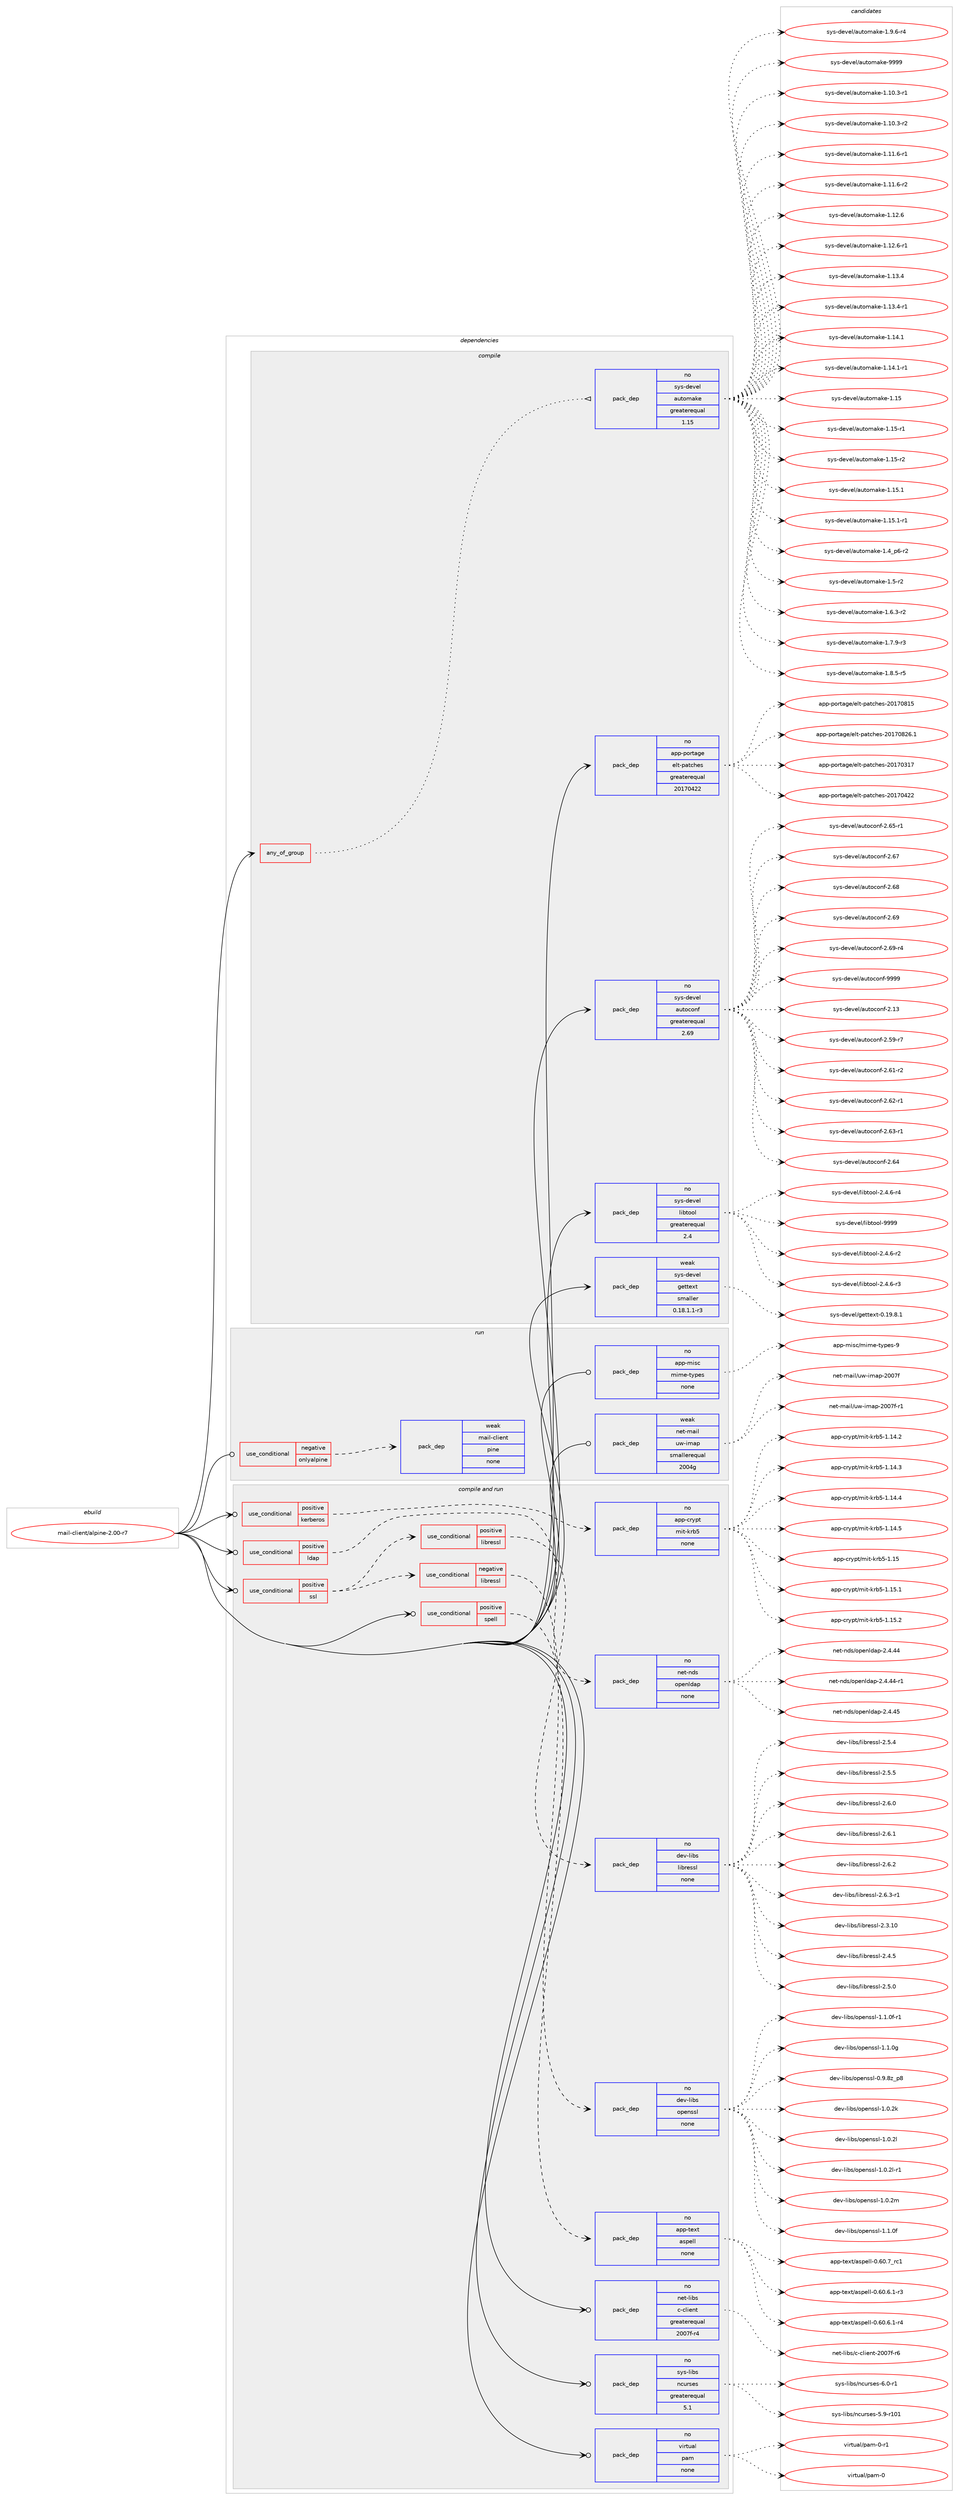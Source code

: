 digraph prolog {

# *************
# Graph options
# *************

newrank=true;
concentrate=true;
compound=true;
graph [rankdir=LR,fontname=Helvetica,fontsize=10,ranksep=1.5];#, ranksep=2.5, nodesep=0.2];
edge  [arrowhead=vee];
node  [fontname=Helvetica,fontsize=10];

# **********
# The ebuild
# **********

subgraph cluster_leftcol {
color=gray;
rank=same;
label=<<i>ebuild</i>>;
id [label="mail-client/alpine-2.00-r7", color=red, width=4, href="../mail-client/alpine-2.00-r7.svg"];
}

# ****************
# The dependencies
# ****************

subgraph cluster_midcol {
color=gray;
label=<<i>dependencies</i>>;
subgraph cluster_compile {
fillcolor="#eeeeee";
style=filled;
label=<<i>compile</i>>;
subgraph any4943 {
dependency339562 [label=<<TABLE BORDER="0" CELLBORDER="1" CELLSPACING="0" CELLPADDING="4"><TR><TD CELLPADDING="10">any_of_group</TD></TR></TABLE>>, shape=none, color=red];subgraph pack249777 {
dependency339563 [label=<<TABLE BORDER="0" CELLBORDER="1" CELLSPACING="0" CELLPADDING="4" WIDTH="220"><TR><TD ROWSPAN="6" CELLPADDING="30">pack_dep</TD></TR><TR><TD WIDTH="110">no</TD></TR><TR><TD>sys-devel</TD></TR><TR><TD>automake</TD></TR><TR><TD>greaterequal</TD></TR><TR><TD>1.15</TD></TR></TABLE>>, shape=none, color=blue];
}
dependency339562:e -> dependency339563:w [weight=20,style="dotted",arrowhead="oinv"];
}
id:e -> dependency339562:w [weight=20,style="solid",arrowhead="vee"];
subgraph pack249778 {
dependency339564 [label=<<TABLE BORDER="0" CELLBORDER="1" CELLSPACING="0" CELLPADDING="4" WIDTH="220"><TR><TD ROWSPAN="6" CELLPADDING="30">pack_dep</TD></TR><TR><TD WIDTH="110">no</TD></TR><TR><TD>app-portage</TD></TR><TR><TD>elt-patches</TD></TR><TR><TD>greaterequal</TD></TR><TR><TD>20170422</TD></TR></TABLE>>, shape=none, color=blue];
}
id:e -> dependency339564:w [weight=20,style="solid",arrowhead="vee"];
subgraph pack249779 {
dependency339565 [label=<<TABLE BORDER="0" CELLBORDER="1" CELLSPACING="0" CELLPADDING="4" WIDTH="220"><TR><TD ROWSPAN="6" CELLPADDING="30">pack_dep</TD></TR><TR><TD WIDTH="110">no</TD></TR><TR><TD>sys-devel</TD></TR><TR><TD>autoconf</TD></TR><TR><TD>greaterequal</TD></TR><TR><TD>2.69</TD></TR></TABLE>>, shape=none, color=blue];
}
id:e -> dependency339565:w [weight=20,style="solid",arrowhead="vee"];
subgraph pack249780 {
dependency339566 [label=<<TABLE BORDER="0" CELLBORDER="1" CELLSPACING="0" CELLPADDING="4" WIDTH="220"><TR><TD ROWSPAN="6" CELLPADDING="30">pack_dep</TD></TR><TR><TD WIDTH="110">no</TD></TR><TR><TD>sys-devel</TD></TR><TR><TD>libtool</TD></TR><TR><TD>greaterequal</TD></TR><TR><TD>2.4</TD></TR></TABLE>>, shape=none, color=blue];
}
id:e -> dependency339566:w [weight=20,style="solid",arrowhead="vee"];
subgraph pack249781 {
dependency339567 [label=<<TABLE BORDER="0" CELLBORDER="1" CELLSPACING="0" CELLPADDING="4" WIDTH="220"><TR><TD ROWSPAN="6" CELLPADDING="30">pack_dep</TD></TR><TR><TD WIDTH="110">weak</TD></TR><TR><TD>sys-devel</TD></TR><TR><TD>gettext</TD></TR><TR><TD>smaller</TD></TR><TR><TD>0.18.1.1-r3</TD></TR></TABLE>>, shape=none, color=blue];
}
id:e -> dependency339567:w [weight=20,style="solid",arrowhead="vee"];
}
subgraph cluster_compileandrun {
fillcolor="#eeeeee";
style=filled;
label=<<i>compile and run</i>>;
subgraph cond84741 {
dependency339568 [label=<<TABLE BORDER="0" CELLBORDER="1" CELLSPACING="0" CELLPADDING="4"><TR><TD ROWSPAN="3" CELLPADDING="10">use_conditional</TD></TR><TR><TD>positive</TD></TR><TR><TD>kerberos</TD></TR></TABLE>>, shape=none, color=red];
subgraph pack249782 {
dependency339569 [label=<<TABLE BORDER="0" CELLBORDER="1" CELLSPACING="0" CELLPADDING="4" WIDTH="220"><TR><TD ROWSPAN="6" CELLPADDING="30">pack_dep</TD></TR><TR><TD WIDTH="110">no</TD></TR><TR><TD>app-crypt</TD></TR><TR><TD>mit-krb5</TD></TR><TR><TD>none</TD></TR><TR><TD></TD></TR></TABLE>>, shape=none, color=blue];
}
dependency339568:e -> dependency339569:w [weight=20,style="dashed",arrowhead="vee"];
}
id:e -> dependency339568:w [weight=20,style="solid",arrowhead="odotvee"];
subgraph cond84742 {
dependency339570 [label=<<TABLE BORDER="0" CELLBORDER="1" CELLSPACING="0" CELLPADDING="4"><TR><TD ROWSPAN="3" CELLPADDING="10">use_conditional</TD></TR><TR><TD>positive</TD></TR><TR><TD>ldap</TD></TR></TABLE>>, shape=none, color=red];
subgraph pack249783 {
dependency339571 [label=<<TABLE BORDER="0" CELLBORDER="1" CELLSPACING="0" CELLPADDING="4" WIDTH="220"><TR><TD ROWSPAN="6" CELLPADDING="30">pack_dep</TD></TR><TR><TD WIDTH="110">no</TD></TR><TR><TD>net-nds</TD></TR><TR><TD>openldap</TD></TR><TR><TD>none</TD></TR><TR><TD></TD></TR></TABLE>>, shape=none, color=blue];
}
dependency339570:e -> dependency339571:w [weight=20,style="dashed",arrowhead="vee"];
}
id:e -> dependency339570:w [weight=20,style="solid",arrowhead="odotvee"];
subgraph cond84743 {
dependency339572 [label=<<TABLE BORDER="0" CELLBORDER="1" CELLSPACING="0" CELLPADDING="4"><TR><TD ROWSPAN="3" CELLPADDING="10">use_conditional</TD></TR><TR><TD>positive</TD></TR><TR><TD>spell</TD></TR></TABLE>>, shape=none, color=red];
subgraph pack249784 {
dependency339573 [label=<<TABLE BORDER="0" CELLBORDER="1" CELLSPACING="0" CELLPADDING="4" WIDTH="220"><TR><TD ROWSPAN="6" CELLPADDING="30">pack_dep</TD></TR><TR><TD WIDTH="110">no</TD></TR><TR><TD>app-text</TD></TR><TR><TD>aspell</TD></TR><TR><TD>none</TD></TR><TR><TD></TD></TR></TABLE>>, shape=none, color=blue];
}
dependency339572:e -> dependency339573:w [weight=20,style="dashed",arrowhead="vee"];
}
id:e -> dependency339572:w [weight=20,style="solid",arrowhead="odotvee"];
subgraph cond84744 {
dependency339574 [label=<<TABLE BORDER="0" CELLBORDER="1" CELLSPACING="0" CELLPADDING="4"><TR><TD ROWSPAN="3" CELLPADDING="10">use_conditional</TD></TR><TR><TD>positive</TD></TR><TR><TD>ssl</TD></TR></TABLE>>, shape=none, color=red];
subgraph cond84745 {
dependency339575 [label=<<TABLE BORDER="0" CELLBORDER="1" CELLSPACING="0" CELLPADDING="4"><TR><TD ROWSPAN="3" CELLPADDING="10">use_conditional</TD></TR><TR><TD>negative</TD></TR><TR><TD>libressl</TD></TR></TABLE>>, shape=none, color=red];
subgraph pack249785 {
dependency339576 [label=<<TABLE BORDER="0" CELLBORDER="1" CELLSPACING="0" CELLPADDING="4" WIDTH="220"><TR><TD ROWSPAN="6" CELLPADDING="30">pack_dep</TD></TR><TR><TD WIDTH="110">no</TD></TR><TR><TD>dev-libs</TD></TR><TR><TD>openssl</TD></TR><TR><TD>none</TD></TR><TR><TD></TD></TR></TABLE>>, shape=none, color=blue];
}
dependency339575:e -> dependency339576:w [weight=20,style="dashed",arrowhead="vee"];
}
dependency339574:e -> dependency339575:w [weight=20,style="dashed",arrowhead="vee"];
subgraph cond84746 {
dependency339577 [label=<<TABLE BORDER="0" CELLBORDER="1" CELLSPACING="0" CELLPADDING="4"><TR><TD ROWSPAN="3" CELLPADDING="10">use_conditional</TD></TR><TR><TD>positive</TD></TR><TR><TD>libressl</TD></TR></TABLE>>, shape=none, color=red];
subgraph pack249786 {
dependency339578 [label=<<TABLE BORDER="0" CELLBORDER="1" CELLSPACING="0" CELLPADDING="4" WIDTH="220"><TR><TD ROWSPAN="6" CELLPADDING="30">pack_dep</TD></TR><TR><TD WIDTH="110">no</TD></TR><TR><TD>dev-libs</TD></TR><TR><TD>libressl</TD></TR><TR><TD>none</TD></TR><TR><TD></TD></TR></TABLE>>, shape=none, color=blue];
}
dependency339577:e -> dependency339578:w [weight=20,style="dashed",arrowhead="vee"];
}
dependency339574:e -> dependency339577:w [weight=20,style="dashed",arrowhead="vee"];
}
id:e -> dependency339574:w [weight=20,style="solid",arrowhead="odotvee"];
subgraph pack249787 {
dependency339579 [label=<<TABLE BORDER="0" CELLBORDER="1" CELLSPACING="0" CELLPADDING="4" WIDTH="220"><TR><TD ROWSPAN="6" CELLPADDING="30">pack_dep</TD></TR><TR><TD WIDTH="110">no</TD></TR><TR><TD>net-libs</TD></TR><TR><TD>c-client</TD></TR><TR><TD>greaterequal</TD></TR><TR><TD>2007f-r4</TD></TR></TABLE>>, shape=none, color=blue];
}
id:e -> dependency339579:w [weight=20,style="solid",arrowhead="odotvee"];
subgraph pack249788 {
dependency339580 [label=<<TABLE BORDER="0" CELLBORDER="1" CELLSPACING="0" CELLPADDING="4" WIDTH="220"><TR><TD ROWSPAN="6" CELLPADDING="30">pack_dep</TD></TR><TR><TD WIDTH="110">no</TD></TR><TR><TD>sys-libs</TD></TR><TR><TD>ncurses</TD></TR><TR><TD>greaterequal</TD></TR><TR><TD>5.1</TD></TR></TABLE>>, shape=none, color=blue];
}
id:e -> dependency339580:w [weight=20,style="solid",arrowhead="odotvee"];
subgraph pack249789 {
dependency339581 [label=<<TABLE BORDER="0" CELLBORDER="1" CELLSPACING="0" CELLPADDING="4" WIDTH="220"><TR><TD ROWSPAN="6" CELLPADDING="30">pack_dep</TD></TR><TR><TD WIDTH="110">no</TD></TR><TR><TD>virtual</TD></TR><TR><TD>pam</TD></TR><TR><TD>none</TD></TR><TR><TD></TD></TR></TABLE>>, shape=none, color=blue];
}
id:e -> dependency339581:w [weight=20,style="solid",arrowhead="odotvee"];
}
subgraph cluster_run {
fillcolor="#eeeeee";
style=filled;
label=<<i>run</i>>;
subgraph cond84747 {
dependency339582 [label=<<TABLE BORDER="0" CELLBORDER="1" CELLSPACING="0" CELLPADDING="4"><TR><TD ROWSPAN="3" CELLPADDING="10">use_conditional</TD></TR><TR><TD>negative</TD></TR><TR><TD>onlyalpine</TD></TR></TABLE>>, shape=none, color=red];
subgraph pack249790 {
dependency339583 [label=<<TABLE BORDER="0" CELLBORDER="1" CELLSPACING="0" CELLPADDING="4" WIDTH="220"><TR><TD ROWSPAN="6" CELLPADDING="30">pack_dep</TD></TR><TR><TD WIDTH="110">weak</TD></TR><TR><TD>mail-client</TD></TR><TR><TD>pine</TD></TR><TR><TD>none</TD></TR><TR><TD></TD></TR></TABLE>>, shape=none, color=blue];
}
dependency339582:e -> dependency339583:w [weight=20,style="dashed",arrowhead="vee"];
}
id:e -> dependency339582:w [weight=20,style="solid",arrowhead="odot"];
subgraph pack249791 {
dependency339584 [label=<<TABLE BORDER="0" CELLBORDER="1" CELLSPACING="0" CELLPADDING="4" WIDTH="220"><TR><TD ROWSPAN="6" CELLPADDING="30">pack_dep</TD></TR><TR><TD WIDTH="110">no</TD></TR><TR><TD>app-misc</TD></TR><TR><TD>mime-types</TD></TR><TR><TD>none</TD></TR><TR><TD></TD></TR></TABLE>>, shape=none, color=blue];
}
id:e -> dependency339584:w [weight=20,style="solid",arrowhead="odot"];
subgraph pack249792 {
dependency339585 [label=<<TABLE BORDER="0" CELLBORDER="1" CELLSPACING="0" CELLPADDING="4" WIDTH="220"><TR><TD ROWSPAN="6" CELLPADDING="30">pack_dep</TD></TR><TR><TD WIDTH="110">weak</TD></TR><TR><TD>net-mail</TD></TR><TR><TD>uw-imap</TD></TR><TR><TD>smallerequal</TD></TR><TR><TD>2004g</TD></TR></TABLE>>, shape=none, color=blue];
}
id:e -> dependency339585:w [weight=20,style="solid",arrowhead="odot"];
}
}

# **************
# The candidates
# **************

subgraph cluster_choices {
rank=same;
color=gray;
label=<<i>candidates</i>>;

subgraph choice249777 {
color=black;
nodesep=1;
choice11512111545100101118101108479711711611110997107101454946494846514511449 [label="sys-devel/automake-1.10.3-r1", color=red, width=4,href="../sys-devel/automake-1.10.3-r1.svg"];
choice11512111545100101118101108479711711611110997107101454946494846514511450 [label="sys-devel/automake-1.10.3-r2", color=red, width=4,href="../sys-devel/automake-1.10.3-r2.svg"];
choice11512111545100101118101108479711711611110997107101454946494946544511449 [label="sys-devel/automake-1.11.6-r1", color=red, width=4,href="../sys-devel/automake-1.11.6-r1.svg"];
choice11512111545100101118101108479711711611110997107101454946494946544511450 [label="sys-devel/automake-1.11.6-r2", color=red, width=4,href="../sys-devel/automake-1.11.6-r2.svg"];
choice1151211154510010111810110847971171161111099710710145494649504654 [label="sys-devel/automake-1.12.6", color=red, width=4,href="../sys-devel/automake-1.12.6.svg"];
choice11512111545100101118101108479711711611110997107101454946495046544511449 [label="sys-devel/automake-1.12.6-r1", color=red, width=4,href="../sys-devel/automake-1.12.6-r1.svg"];
choice1151211154510010111810110847971171161111099710710145494649514652 [label="sys-devel/automake-1.13.4", color=red, width=4,href="../sys-devel/automake-1.13.4.svg"];
choice11512111545100101118101108479711711611110997107101454946495146524511449 [label="sys-devel/automake-1.13.4-r1", color=red, width=4,href="../sys-devel/automake-1.13.4-r1.svg"];
choice1151211154510010111810110847971171161111099710710145494649524649 [label="sys-devel/automake-1.14.1", color=red, width=4,href="../sys-devel/automake-1.14.1.svg"];
choice11512111545100101118101108479711711611110997107101454946495246494511449 [label="sys-devel/automake-1.14.1-r1", color=red, width=4,href="../sys-devel/automake-1.14.1-r1.svg"];
choice115121115451001011181011084797117116111109971071014549464953 [label="sys-devel/automake-1.15", color=red, width=4,href="../sys-devel/automake-1.15.svg"];
choice1151211154510010111810110847971171161111099710710145494649534511449 [label="sys-devel/automake-1.15-r1", color=red, width=4,href="../sys-devel/automake-1.15-r1.svg"];
choice1151211154510010111810110847971171161111099710710145494649534511450 [label="sys-devel/automake-1.15-r2", color=red, width=4,href="../sys-devel/automake-1.15-r2.svg"];
choice1151211154510010111810110847971171161111099710710145494649534649 [label="sys-devel/automake-1.15.1", color=red, width=4,href="../sys-devel/automake-1.15.1.svg"];
choice11512111545100101118101108479711711611110997107101454946495346494511449 [label="sys-devel/automake-1.15.1-r1", color=red, width=4,href="../sys-devel/automake-1.15.1-r1.svg"];
choice115121115451001011181011084797117116111109971071014549465295112544511450 [label="sys-devel/automake-1.4_p6-r2", color=red, width=4,href="../sys-devel/automake-1.4_p6-r2.svg"];
choice11512111545100101118101108479711711611110997107101454946534511450 [label="sys-devel/automake-1.5-r2", color=red, width=4,href="../sys-devel/automake-1.5-r2.svg"];
choice115121115451001011181011084797117116111109971071014549465446514511450 [label="sys-devel/automake-1.6.3-r2", color=red, width=4,href="../sys-devel/automake-1.6.3-r2.svg"];
choice115121115451001011181011084797117116111109971071014549465546574511451 [label="sys-devel/automake-1.7.9-r3", color=red, width=4,href="../sys-devel/automake-1.7.9-r3.svg"];
choice115121115451001011181011084797117116111109971071014549465646534511453 [label="sys-devel/automake-1.8.5-r5", color=red, width=4,href="../sys-devel/automake-1.8.5-r5.svg"];
choice115121115451001011181011084797117116111109971071014549465746544511452 [label="sys-devel/automake-1.9.6-r4", color=red, width=4,href="../sys-devel/automake-1.9.6-r4.svg"];
choice115121115451001011181011084797117116111109971071014557575757 [label="sys-devel/automake-9999", color=red, width=4,href="../sys-devel/automake-9999.svg"];
dependency339563:e -> choice11512111545100101118101108479711711611110997107101454946494846514511449:w [style=dotted,weight="100"];
dependency339563:e -> choice11512111545100101118101108479711711611110997107101454946494846514511450:w [style=dotted,weight="100"];
dependency339563:e -> choice11512111545100101118101108479711711611110997107101454946494946544511449:w [style=dotted,weight="100"];
dependency339563:e -> choice11512111545100101118101108479711711611110997107101454946494946544511450:w [style=dotted,weight="100"];
dependency339563:e -> choice1151211154510010111810110847971171161111099710710145494649504654:w [style=dotted,weight="100"];
dependency339563:e -> choice11512111545100101118101108479711711611110997107101454946495046544511449:w [style=dotted,weight="100"];
dependency339563:e -> choice1151211154510010111810110847971171161111099710710145494649514652:w [style=dotted,weight="100"];
dependency339563:e -> choice11512111545100101118101108479711711611110997107101454946495146524511449:w [style=dotted,weight="100"];
dependency339563:e -> choice1151211154510010111810110847971171161111099710710145494649524649:w [style=dotted,weight="100"];
dependency339563:e -> choice11512111545100101118101108479711711611110997107101454946495246494511449:w [style=dotted,weight="100"];
dependency339563:e -> choice115121115451001011181011084797117116111109971071014549464953:w [style=dotted,weight="100"];
dependency339563:e -> choice1151211154510010111810110847971171161111099710710145494649534511449:w [style=dotted,weight="100"];
dependency339563:e -> choice1151211154510010111810110847971171161111099710710145494649534511450:w [style=dotted,weight="100"];
dependency339563:e -> choice1151211154510010111810110847971171161111099710710145494649534649:w [style=dotted,weight="100"];
dependency339563:e -> choice11512111545100101118101108479711711611110997107101454946495346494511449:w [style=dotted,weight="100"];
dependency339563:e -> choice115121115451001011181011084797117116111109971071014549465295112544511450:w [style=dotted,weight="100"];
dependency339563:e -> choice11512111545100101118101108479711711611110997107101454946534511450:w [style=dotted,weight="100"];
dependency339563:e -> choice115121115451001011181011084797117116111109971071014549465446514511450:w [style=dotted,weight="100"];
dependency339563:e -> choice115121115451001011181011084797117116111109971071014549465546574511451:w [style=dotted,weight="100"];
dependency339563:e -> choice115121115451001011181011084797117116111109971071014549465646534511453:w [style=dotted,weight="100"];
dependency339563:e -> choice115121115451001011181011084797117116111109971071014549465746544511452:w [style=dotted,weight="100"];
dependency339563:e -> choice115121115451001011181011084797117116111109971071014557575757:w [style=dotted,weight="100"];
}
subgraph choice249778 {
color=black;
nodesep=1;
choice97112112451121111141169710310147101108116451129711699104101115455048495548514955 [label="app-portage/elt-patches-20170317", color=red, width=4,href="../app-portage/elt-patches-20170317.svg"];
choice97112112451121111141169710310147101108116451129711699104101115455048495548525050 [label="app-portage/elt-patches-20170422", color=red, width=4,href="../app-portage/elt-patches-20170422.svg"];
choice97112112451121111141169710310147101108116451129711699104101115455048495548564953 [label="app-portage/elt-patches-20170815", color=red, width=4,href="../app-portage/elt-patches-20170815.svg"];
choice971121124511211111411697103101471011081164511297116991041011154550484955485650544649 [label="app-portage/elt-patches-20170826.1", color=red, width=4,href="../app-portage/elt-patches-20170826.1.svg"];
dependency339564:e -> choice97112112451121111141169710310147101108116451129711699104101115455048495548514955:w [style=dotted,weight="100"];
dependency339564:e -> choice97112112451121111141169710310147101108116451129711699104101115455048495548525050:w [style=dotted,weight="100"];
dependency339564:e -> choice97112112451121111141169710310147101108116451129711699104101115455048495548564953:w [style=dotted,weight="100"];
dependency339564:e -> choice971121124511211111411697103101471011081164511297116991041011154550484955485650544649:w [style=dotted,weight="100"];
}
subgraph choice249779 {
color=black;
nodesep=1;
choice115121115451001011181011084797117116111991111101024550464951 [label="sys-devel/autoconf-2.13", color=red, width=4,href="../sys-devel/autoconf-2.13.svg"];
choice1151211154510010111810110847971171161119911111010245504653574511455 [label="sys-devel/autoconf-2.59-r7", color=red, width=4,href="../sys-devel/autoconf-2.59-r7.svg"];
choice1151211154510010111810110847971171161119911111010245504654494511450 [label="sys-devel/autoconf-2.61-r2", color=red, width=4,href="../sys-devel/autoconf-2.61-r2.svg"];
choice1151211154510010111810110847971171161119911111010245504654504511449 [label="sys-devel/autoconf-2.62-r1", color=red, width=4,href="../sys-devel/autoconf-2.62-r1.svg"];
choice1151211154510010111810110847971171161119911111010245504654514511449 [label="sys-devel/autoconf-2.63-r1", color=red, width=4,href="../sys-devel/autoconf-2.63-r1.svg"];
choice115121115451001011181011084797117116111991111101024550465452 [label="sys-devel/autoconf-2.64", color=red, width=4,href="../sys-devel/autoconf-2.64.svg"];
choice1151211154510010111810110847971171161119911111010245504654534511449 [label="sys-devel/autoconf-2.65-r1", color=red, width=4,href="../sys-devel/autoconf-2.65-r1.svg"];
choice115121115451001011181011084797117116111991111101024550465455 [label="sys-devel/autoconf-2.67", color=red, width=4,href="../sys-devel/autoconf-2.67.svg"];
choice115121115451001011181011084797117116111991111101024550465456 [label="sys-devel/autoconf-2.68", color=red, width=4,href="../sys-devel/autoconf-2.68.svg"];
choice115121115451001011181011084797117116111991111101024550465457 [label="sys-devel/autoconf-2.69", color=red, width=4,href="../sys-devel/autoconf-2.69.svg"];
choice1151211154510010111810110847971171161119911111010245504654574511452 [label="sys-devel/autoconf-2.69-r4", color=red, width=4,href="../sys-devel/autoconf-2.69-r4.svg"];
choice115121115451001011181011084797117116111991111101024557575757 [label="sys-devel/autoconf-9999", color=red, width=4,href="../sys-devel/autoconf-9999.svg"];
dependency339565:e -> choice115121115451001011181011084797117116111991111101024550464951:w [style=dotted,weight="100"];
dependency339565:e -> choice1151211154510010111810110847971171161119911111010245504653574511455:w [style=dotted,weight="100"];
dependency339565:e -> choice1151211154510010111810110847971171161119911111010245504654494511450:w [style=dotted,weight="100"];
dependency339565:e -> choice1151211154510010111810110847971171161119911111010245504654504511449:w [style=dotted,weight="100"];
dependency339565:e -> choice1151211154510010111810110847971171161119911111010245504654514511449:w [style=dotted,weight="100"];
dependency339565:e -> choice115121115451001011181011084797117116111991111101024550465452:w [style=dotted,weight="100"];
dependency339565:e -> choice1151211154510010111810110847971171161119911111010245504654534511449:w [style=dotted,weight="100"];
dependency339565:e -> choice115121115451001011181011084797117116111991111101024550465455:w [style=dotted,weight="100"];
dependency339565:e -> choice115121115451001011181011084797117116111991111101024550465456:w [style=dotted,weight="100"];
dependency339565:e -> choice115121115451001011181011084797117116111991111101024550465457:w [style=dotted,weight="100"];
dependency339565:e -> choice1151211154510010111810110847971171161119911111010245504654574511452:w [style=dotted,weight="100"];
dependency339565:e -> choice115121115451001011181011084797117116111991111101024557575757:w [style=dotted,weight="100"];
}
subgraph choice249780 {
color=black;
nodesep=1;
choice1151211154510010111810110847108105981161111111084550465246544511450 [label="sys-devel/libtool-2.4.6-r2", color=red, width=4,href="../sys-devel/libtool-2.4.6-r2.svg"];
choice1151211154510010111810110847108105981161111111084550465246544511451 [label="sys-devel/libtool-2.4.6-r3", color=red, width=4,href="../sys-devel/libtool-2.4.6-r3.svg"];
choice1151211154510010111810110847108105981161111111084550465246544511452 [label="sys-devel/libtool-2.4.6-r4", color=red, width=4,href="../sys-devel/libtool-2.4.6-r4.svg"];
choice1151211154510010111810110847108105981161111111084557575757 [label="sys-devel/libtool-9999", color=red, width=4,href="../sys-devel/libtool-9999.svg"];
dependency339566:e -> choice1151211154510010111810110847108105981161111111084550465246544511450:w [style=dotted,weight="100"];
dependency339566:e -> choice1151211154510010111810110847108105981161111111084550465246544511451:w [style=dotted,weight="100"];
dependency339566:e -> choice1151211154510010111810110847108105981161111111084550465246544511452:w [style=dotted,weight="100"];
dependency339566:e -> choice1151211154510010111810110847108105981161111111084557575757:w [style=dotted,weight="100"];
}
subgraph choice249781 {
color=black;
nodesep=1;
choice1151211154510010111810110847103101116116101120116454846495746564649 [label="sys-devel/gettext-0.19.8.1", color=red, width=4,href="../sys-devel/gettext-0.19.8.1.svg"];
dependency339567:e -> choice1151211154510010111810110847103101116116101120116454846495746564649:w [style=dotted,weight="100"];
}
subgraph choice249782 {
color=black;
nodesep=1;
choice9711211245991141211121164710910511645107114985345494649524650 [label="app-crypt/mit-krb5-1.14.2", color=red, width=4,href="../app-crypt/mit-krb5-1.14.2.svg"];
choice9711211245991141211121164710910511645107114985345494649524651 [label="app-crypt/mit-krb5-1.14.3", color=red, width=4,href="../app-crypt/mit-krb5-1.14.3.svg"];
choice9711211245991141211121164710910511645107114985345494649524652 [label="app-crypt/mit-krb5-1.14.4", color=red, width=4,href="../app-crypt/mit-krb5-1.14.4.svg"];
choice9711211245991141211121164710910511645107114985345494649524653 [label="app-crypt/mit-krb5-1.14.5", color=red, width=4,href="../app-crypt/mit-krb5-1.14.5.svg"];
choice971121124599114121112116471091051164510711498534549464953 [label="app-crypt/mit-krb5-1.15", color=red, width=4,href="../app-crypt/mit-krb5-1.15.svg"];
choice9711211245991141211121164710910511645107114985345494649534649 [label="app-crypt/mit-krb5-1.15.1", color=red, width=4,href="../app-crypt/mit-krb5-1.15.1.svg"];
choice9711211245991141211121164710910511645107114985345494649534650 [label="app-crypt/mit-krb5-1.15.2", color=red, width=4,href="../app-crypt/mit-krb5-1.15.2.svg"];
dependency339569:e -> choice9711211245991141211121164710910511645107114985345494649524650:w [style=dotted,weight="100"];
dependency339569:e -> choice9711211245991141211121164710910511645107114985345494649524651:w [style=dotted,weight="100"];
dependency339569:e -> choice9711211245991141211121164710910511645107114985345494649524652:w [style=dotted,weight="100"];
dependency339569:e -> choice9711211245991141211121164710910511645107114985345494649524653:w [style=dotted,weight="100"];
dependency339569:e -> choice971121124599114121112116471091051164510711498534549464953:w [style=dotted,weight="100"];
dependency339569:e -> choice9711211245991141211121164710910511645107114985345494649534649:w [style=dotted,weight="100"];
dependency339569:e -> choice9711211245991141211121164710910511645107114985345494649534650:w [style=dotted,weight="100"];
}
subgraph choice249783 {
color=black;
nodesep=1;
choice11010111645110100115471111121011101081009711245504652465252 [label="net-nds/openldap-2.4.44", color=red, width=4,href="../net-nds/openldap-2.4.44.svg"];
choice110101116451101001154711111210111010810097112455046524652524511449 [label="net-nds/openldap-2.4.44-r1", color=red, width=4,href="../net-nds/openldap-2.4.44-r1.svg"];
choice11010111645110100115471111121011101081009711245504652465253 [label="net-nds/openldap-2.4.45", color=red, width=4,href="../net-nds/openldap-2.4.45.svg"];
dependency339571:e -> choice11010111645110100115471111121011101081009711245504652465252:w [style=dotted,weight="100"];
dependency339571:e -> choice110101116451101001154711111210111010810097112455046524652524511449:w [style=dotted,weight="100"];
dependency339571:e -> choice11010111645110100115471111121011101081009711245504652465253:w [style=dotted,weight="100"];
}
subgraph choice249784 {
color=black;
nodesep=1;
choice971121124511610112011647971151121011081084548465448465446494511451 [label="app-text/aspell-0.60.6.1-r3", color=red, width=4,href="../app-text/aspell-0.60.6.1-r3.svg"];
choice971121124511610112011647971151121011081084548465448465446494511452 [label="app-text/aspell-0.60.6.1-r4", color=red, width=4,href="../app-text/aspell-0.60.6.1-r4.svg"];
choice9711211245116101120116479711511210110810845484654484655951149949 [label="app-text/aspell-0.60.7_rc1", color=red, width=4,href="../app-text/aspell-0.60.7_rc1.svg"];
dependency339573:e -> choice971121124511610112011647971151121011081084548465448465446494511451:w [style=dotted,weight="100"];
dependency339573:e -> choice971121124511610112011647971151121011081084548465448465446494511452:w [style=dotted,weight="100"];
dependency339573:e -> choice9711211245116101120116479711511210110810845484654484655951149949:w [style=dotted,weight="100"];
}
subgraph choice249785 {
color=black;
nodesep=1;
choice1001011184510810598115471111121011101151151084548465746561229511256 [label="dev-libs/openssl-0.9.8z_p8", color=red, width=4,href="../dev-libs/openssl-0.9.8z_p8.svg"];
choice100101118451081059811547111112101110115115108454946484650107 [label="dev-libs/openssl-1.0.2k", color=red, width=4,href="../dev-libs/openssl-1.0.2k.svg"];
choice100101118451081059811547111112101110115115108454946484650108 [label="dev-libs/openssl-1.0.2l", color=red, width=4,href="../dev-libs/openssl-1.0.2l.svg"];
choice1001011184510810598115471111121011101151151084549464846501084511449 [label="dev-libs/openssl-1.0.2l-r1", color=red, width=4,href="../dev-libs/openssl-1.0.2l-r1.svg"];
choice100101118451081059811547111112101110115115108454946484650109 [label="dev-libs/openssl-1.0.2m", color=red, width=4,href="../dev-libs/openssl-1.0.2m.svg"];
choice100101118451081059811547111112101110115115108454946494648102 [label="dev-libs/openssl-1.1.0f", color=red, width=4,href="../dev-libs/openssl-1.1.0f.svg"];
choice1001011184510810598115471111121011101151151084549464946481024511449 [label="dev-libs/openssl-1.1.0f-r1", color=red, width=4,href="../dev-libs/openssl-1.1.0f-r1.svg"];
choice100101118451081059811547111112101110115115108454946494648103 [label="dev-libs/openssl-1.1.0g", color=red, width=4,href="../dev-libs/openssl-1.1.0g.svg"];
dependency339576:e -> choice1001011184510810598115471111121011101151151084548465746561229511256:w [style=dotted,weight="100"];
dependency339576:e -> choice100101118451081059811547111112101110115115108454946484650107:w [style=dotted,weight="100"];
dependency339576:e -> choice100101118451081059811547111112101110115115108454946484650108:w [style=dotted,weight="100"];
dependency339576:e -> choice1001011184510810598115471111121011101151151084549464846501084511449:w [style=dotted,weight="100"];
dependency339576:e -> choice100101118451081059811547111112101110115115108454946484650109:w [style=dotted,weight="100"];
dependency339576:e -> choice100101118451081059811547111112101110115115108454946494648102:w [style=dotted,weight="100"];
dependency339576:e -> choice1001011184510810598115471111121011101151151084549464946481024511449:w [style=dotted,weight="100"];
dependency339576:e -> choice100101118451081059811547111112101110115115108454946494648103:w [style=dotted,weight="100"];
}
subgraph choice249786 {
color=black;
nodesep=1;
choice1001011184510810598115471081059811410111511510845504651464948 [label="dev-libs/libressl-2.3.10", color=red, width=4,href="../dev-libs/libressl-2.3.10.svg"];
choice10010111845108105981154710810598114101115115108455046524653 [label="dev-libs/libressl-2.4.5", color=red, width=4,href="../dev-libs/libressl-2.4.5.svg"];
choice10010111845108105981154710810598114101115115108455046534648 [label="dev-libs/libressl-2.5.0", color=red, width=4,href="../dev-libs/libressl-2.5.0.svg"];
choice10010111845108105981154710810598114101115115108455046534652 [label="dev-libs/libressl-2.5.4", color=red, width=4,href="../dev-libs/libressl-2.5.4.svg"];
choice10010111845108105981154710810598114101115115108455046534653 [label="dev-libs/libressl-2.5.5", color=red, width=4,href="../dev-libs/libressl-2.5.5.svg"];
choice10010111845108105981154710810598114101115115108455046544648 [label="dev-libs/libressl-2.6.0", color=red, width=4,href="../dev-libs/libressl-2.6.0.svg"];
choice10010111845108105981154710810598114101115115108455046544649 [label="dev-libs/libressl-2.6.1", color=red, width=4,href="../dev-libs/libressl-2.6.1.svg"];
choice10010111845108105981154710810598114101115115108455046544650 [label="dev-libs/libressl-2.6.2", color=red, width=4,href="../dev-libs/libressl-2.6.2.svg"];
choice100101118451081059811547108105981141011151151084550465446514511449 [label="dev-libs/libressl-2.6.3-r1", color=red, width=4,href="../dev-libs/libressl-2.6.3-r1.svg"];
dependency339578:e -> choice1001011184510810598115471081059811410111511510845504651464948:w [style=dotted,weight="100"];
dependency339578:e -> choice10010111845108105981154710810598114101115115108455046524653:w [style=dotted,weight="100"];
dependency339578:e -> choice10010111845108105981154710810598114101115115108455046534648:w [style=dotted,weight="100"];
dependency339578:e -> choice10010111845108105981154710810598114101115115108455046534652:w [style=dotted,weight="100"];
dependency339578:e -> choice10010111845108105981154710810598114101115115108455046534653:w [style=dotted,weight="100"];
dependency339578:e -> choice10010111845108105981154710810598114101115115108455046544648:w [style=dotted,weight="100"];
dependency339578:e -> choice10010111845108105981154710810598114101115115108455046544649:w [style=dotted,weight="100"];
dependency339578:e -> choice10010111845108105981154710810598114101115115108455046544650:w [style=dotted,weight="100"];
dependency339578:e -> choice100101118451081059811547108105981141011151151084550465446514511449:w [style=dotted,weight="100"];
}
subgraph choice249787 {
color=black;
nodesep=1;
choice11010111645108105981154799459910810510111011645504848551024511454 [label="net-libs/c-client-2007f-r6", color=red, width=4,href="../net-libs/c-client-2007f-r6.svg"];
dependency339579:e -> choice11010111645108105981154799459910810510111011645504848551024511454:w [style=dotted,weight="100"];
}
subgraph choice249788 {
color=black;
nodesep=1;
choice115121115451081059811547110991171141151011154553465745114494849 [label="sys-libs/ncurses-5.9-r101", color=red, width=4,href="../sys-libs/ncurses-5.9-r101.svg"];
choice11512111545108105981154711099117114115101115455446484511449 [label="sys-libs/ncurses-6.0-r1", color=red, width=4,href="../sys-libs/ncurses-6.0-r1.svg"];
dependency339580:e -> choice115121115451081059811547110991171141151011154553465745114494849:w [style=dotted,weight="100"];
dependency339580:e -> choice11512111545108105981154711099117114115101115455446484511449:w [style=dotted,weight="100"];
}
subgraph choice249789 {
color=black;
nodesep=1;
choice1181051141161179710847112971094548 [label="virtual/pam-0", color=red, width=4,href="../virtual/pam-0.svg"];
choice11810511411611797108471129710945484511449 [label="virtual/pam-0-r1", color=red, width=4,href="../virtual/pam-0-r1.svg"];
dependency339581:e -> choice1181051141161179710847112971094548:w [style=dotted,weight="100"];
dependency339581:e -> choice11810511411611797108471129710945484511449:w [style=dotted,weight="100"];
}
subgraph choice249790 {
color=black;
nodesep=1;
}
subgraph choice249791 {
color=black;
nodesep=1;
choice97112112451091051159947109105109101451161211121011154557 [label="app-misc/mime-types-9", color=red, width=4,href="../app-misc/mime-types-9.svg"];
dependency339584:e -> choice97112112451091051159947109105109101451161211121011154557:w [style=dotted,weight="100"];
}
subgraph choice249792 {
color=black;
nodesep=1;
choice11010111645109971051084711711945105109971124550484855102 [label="net-mail/uw-imap-2007f", color=red, width=4,href="../net-mail/uw-imap-2007f.svg"];
choice110101116451099710510847117119451051099711245504848551024511449 [label="net-mail/uw-imap-2007f-r1", color=red, width=4,href="../net-mail/uw-imap-2007f-r1.svg"];
dependency339585:e -> choice11010111645109971051084711711945105109971124550484855102:w [style=dotted,weight="100"];
dependency339585:e -> choice110101116451099710510847117119451051099711245504848551024511449:w [style=dotted,weight="100"];
}
}

}
